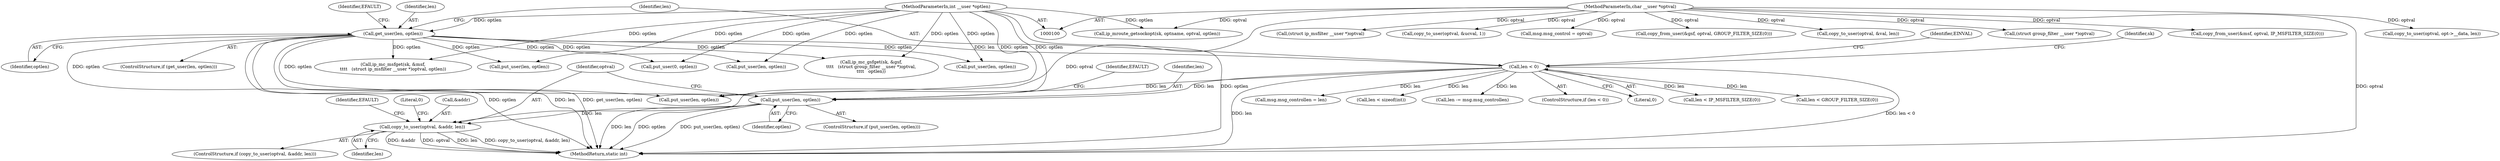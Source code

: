 digraph "0_linux_f6d8bd051c391c1c0458a30b2a7abcd939329259_25@API" {
"1000403" [label="(Call,copy_to_user(optval, &addr, len))"];
"1000104" [label="(MethodParameterIn,char __user *optval)"];
"1000396" [label="(Call,put_user(len, optlen))"];
"1000138" [label="(Call,len < 0)"];
"1000131" [label="(Call,get_user(len, optlen))"];
"1000105" [label="(MethodParameterIn,int __user *optlen)"];
"1000139" [label="(Identifier,len)"];
"1000637" [label="(Call,len < sizeof(int))"];
"1000597" [label="(Call,len -= msg.msg_controllen)"];
"1000401" [label="(Identifier,EFAULT)"];
"1000681" [label="(Call,put_user(len, optlen))"];
"1000137" [label="(ControlStructure,if (len < 0))"];
"1000398" [label="(Identifier,optlen)"];
"1000143" [label="(Identifier,EINVAL)"];
"1000130" [label="(ControlStructure,if (get_user(len, optlen)))"];
"1000603" [label="(Call,put_user(len, optlen))"];
"1000104" [label="(MethodParameterIn,char __user *optval)"];
"1000518" [label="(Call,msg.msg_control = optval)"];
"1000140" [label="(Literal,0)"];
"1000485" [label="(Call,ip_mc_gsfget(sk, &gsf,\n\t\t\t\t   (struct group_filter __user *)optval,\n\t\t\t\t   optlen))"];
"1000698" [label="(MethodReturn,static int)"];
"1000189" [label="(Call,put_user(0, optlen))"];
"1000443" [label="(Call,ip_mc_msfget(sk, &msf,\n\t\t\t\t   (struct ip_msfilter __user *)optval, optlen))"];
"1000471" [label="(Call,copy_from_user(&gsf, optval, GROUP_FILTER_SIZE(0)))"];
"1000688" [label="(Call,copy_to_user(optval, &val, len))"];
"1000418" [label="(Call,len < IP_MSFILTER_SIZE(0))"];
"1000136" [label="(Identifier,EFAULT)"];
"1000138" [label="(Call,len < 0)"];
"1000404" [label="(Identifier,optval)"];
"1000460" [label="(Call,len < GROUP_FILTER_SIZE(0))"];
"1000396" [label="(Call,put_user(len, optlen))"];
"1000402" [label="(ControlStructure,if (copy_to_user(optval, &addr, len)))"];
"1000410" [label="(Identifier,EFAULT)"];
"1000133" [label="(Identifier,optlen)"];
"1000131" [label="(Call,get_user(len, optlen))"];
"1000489" [label="(Call,(struct group_filter __user *)optval)"];
"1000125" [label="(Call,ip_mroute_getsockopt(sk, optname, optval, optlen))"];
"1000429" [label="(Call,copy_from_user(&msf, optval, IP_MSFILTER_SIZE(0)))"];
"1000397" [label="(Identifier,len)"];
"1000407" [label="(Identifier,len)"];
"1000202" [label="(Call,copy_to_user(optval, opt->__data, len))"];
"1000195" [label="(Call,put_user(len, optlen))"];
"1000132" [label="(Identifier,len)"];
"1000412" [label="(Literal,0)"];
"1000447" [label="(Call,(struct ip_msfilter __user *)optval)"];
"1000145" [label="(Identifier,sk)"];
"1000105" [label="(MethodParameterIn,int __user *optlen)"];
"1000663" [label="(Call,put_user(len, optlen))"];
"1000395" [label="(ControlStructure,if (put_user(len, optlen)))"];
"1000405" [label="(Call,&addr)"];
"1000403" [label="(Call,copy_to_user(optval, &addr, len))"];
"1000670" [label="(Call,copy_to_user(optval, &ucval, 1))"];
"1000523" [label="(Call,msg.msg_controllen = len)"];
"1000403" -> "1000402"  [label="AST: "];
"1000403" -> "1000407"  [label="CFG: "];
"1000404" -> "1000403"  [label="AST: "];
"1000405" -> "1000403"  [label="AST: "];
"1000407" -> "1000403"  [label="AST: "];
"1000410" -> "1000403"  [label="CFG: "];
"1000412" -> "1000403"  [label="CFG: "];
"1000403" -> "1000698"  [label="DDG: &addr"];
"1000403" -> "1000698"  [label="DDG: optval"];
"1000403" -> "1000698"  [label="DDG: len"];
"1000403" -> "1000698"  [label="DDG: copy_to_user(optval, &addr, len)"];
"1000104" -> "1000403"  [label="DDG: optval"];
"1000396" -> "1000403"  [label="DDG: len"];
"1000104" -> "1000100"  [label="AST: "];
"1000104" -> "1000698"  [label="DDG: optval"];
"1000104" -> "1000125"  [label="DDG: optval"];
"1000104" -> "1000202"  [label="DDG: optval"];
"1000104" -> "1000429"  [label="DDG: optval"];
"1000104" -> "1000447"  [label="DDG: optval"];
"1000104" -> "1000471"  [label="DDG: optval"];
"1000104" -> "1000489"  [label="DDG: optval"];
"1000104" -> "1000518"  [label="DDG: optval"];
"1000104" -> "1000670"  [label="DDG: optval"];
"1000104" -> "1000688"  [label="DDG: optval"];
"1000396" -> "1000395"  [label="AST: "];
"1000396" -> "1000398"  [label="CFG: "];
"1000397" -> "1000396"  [label="AST: "];
"1000398" -> "1000396"  [label="AST: "];
"1000401" -> "1000396"  [label="CFG: "];
"1000404" -> "1000396"  [label="CFG: "];
"1000396" -> "1000698"  [label="DDG: put_user(len, optlen)"];
"1000396" -> "1000698"  [label="DDG: len"];
"1000396" -> "1000698"  [label="DDG: optlen"];
"1000138" -> "1000396"  [label="DDG: len"];
"1000131" -> "1000396"  [label="DDG: optlen"];
"1000105" -> "1000396"  [label="DDG: optlen"];
"1000138" -> "1000137"  [label="AST: "];
"1000138" -> "1000140"  [label="CFG: "];
"1000139" -> "1000138"  [label="AST: "];
"1000140" -> "1000138"  [label="AST: "];
"1000143" -> "1000138"  [label="CFG: "];
"1000145" -> "1000138"  [label="CFG: "];
"1000138" -> "1000698"  [label="DDG: len"];
"1000138" -> "1000698"  [label="DDG: len < 0"];
"1000131" -> "1000138"  [label="DDG: len"];
"1000138" -> "1000195"  [label="DDG: len"];
"1000138" -> "1000418"  [label="DDG: len"];
"1000138" -> "1000460"  [label="DDG: len"];
"1000138" -> "1000523"  [label="DDG: len"];
"1000138" -> "1000597"  [label="DDG: len"];
"1000138" -> "1000637"  [label="DDG: len"];
"1000131" -> "1000130"  [label="AST: "];
"1000131" -> "1000133"  [label="CFG: "];
"1000132" -> "1000131"  [label="AST: "];
"1000133" -> "1000131"  [label="AST: "];
"1000136" -> "1000131"  [label="CFG: "];
"1000139" -> "1000131"  [label="CFG: "];
"1000131" -> "1000698"  [label="DDG: len"];
"1000131" -> "1000698"  [label="DDG: optlen"];
"1000131" -> "1000698"  [label="DDG: get_user(len, optlen)"];
"1000105" -> "1000131"  [label="DDG: optlen"];
"1000131" -> "1000189"  [label="DDG: optlen"];
"1000131" -> "1000195"  [label="DDG: optlen"];
"1000131" -> "1000443"  [label="DDG: optlen"];
"1000131" -> "1000485"  [label="DDG: optlen"];
"1000131" -> "1000603"  [label="DDG: optlen"];
"1000131" -> "1000663"  [label="DDG: optlen"];
"1000131" -> "1000681"  [label="DDG: optlen"];
"1000105" -> "1000100"  [label="AST: "];
"1000105" -> "1000698"  [label="DDG: optlen"];
"1000105" -> "1000125"  [label="DDG: optlen"];
"1000105" -> "1000189"  [label="DDG: optlen"];
"1000105" -> "1000195"  [label="DDG: optlen"];
"1000105" -> "1000443"  [label="DDG: optlen"];
"1000105" -> "1000485"  [label="DDG: optlen"];
"1000105" -> "1000603"  [label="DDG: optlen"];
"1000105" -> "1000663"  [label="DDG: optlen"];
"1000105" -> "1000681"  [label="DDG: optlen"];
}
